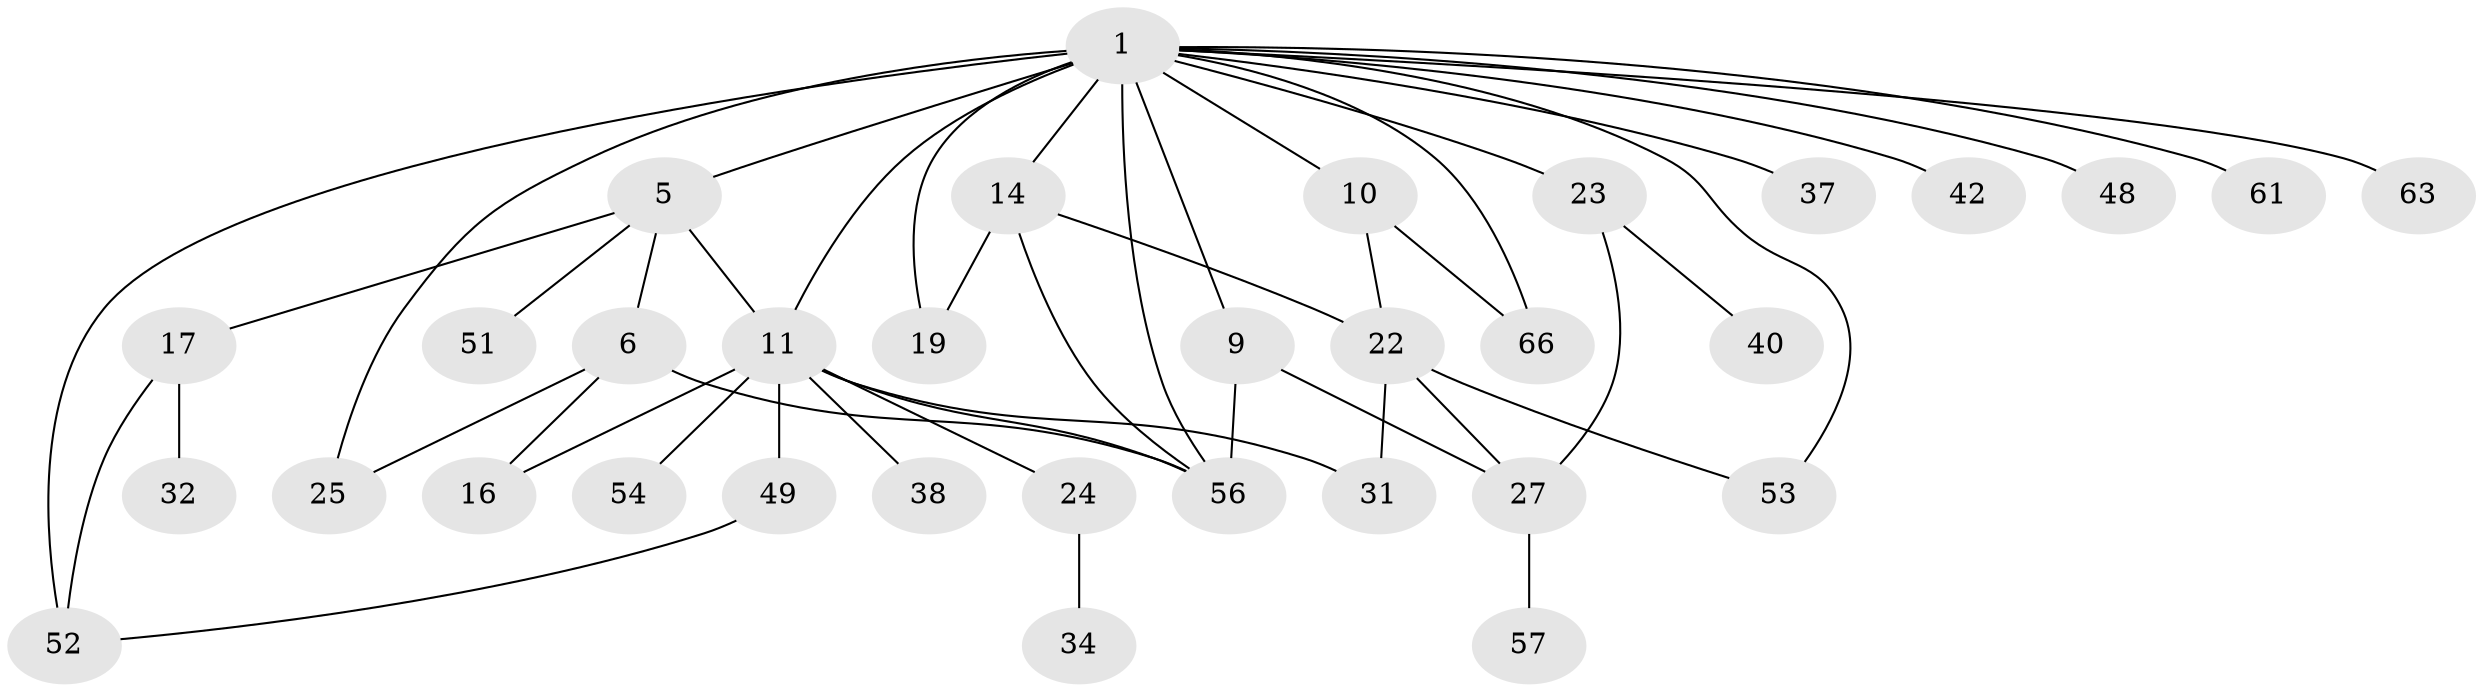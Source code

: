 // original degree distribution, {3: 0.19402985074626866, 4: 0.11940298507462686, 9: 0.014925373134328358, 5: 0.08955223880597014, 7: 0.014925373134328358, 2: 0.2835820895522388, 6: 0.029850746268656716, 1: 0.2537313432835821}
// Generated by graph-tools (version 1.1) at 2025/17/03/04/25 18:17:00]
// undirected, 33 vertices, 48 edges
graph export_dot {
graph [start="1"]
  node [color=gray90,style=filled];
  1 [super="+8+2+3"];
  5 [super="+13"];
  6;
  9 [super="+20"];
  10 [super="+35"];
  11 [super="+28+65+21"];
  14 [super="+64+62"];
  16 [super="+18"];
  17 [super="+45"];
  19 [super="+30"];
  22 [super="+50+26+41"];
  23;
  24;
  25;
  27 [super="+36"];
  31;
  32;
  34;
  37;
  38;
  40;
  42;
  48;
  49;
  51;
  52;
  53;
  54;
  56 [super="+58"];
  57;
  61;
  63;
  66 [super="+67"];
  1 -- 66;
  1 -- 52;
  1 -- 25;
  1 -- 42;
  1 -- 63;
  1 -- 5 [weight=2];
  1 -- 9;
  1 -- 10 [weight=2];
  1 -- 11 [weight=3];
  1 -- 48;
  1 -- 19;
  1 -- 56 [weight=2];
  1 -- 61;
  1 -- 37;
  1 -- 14 [weight=2];
  1 -- 53;
  1 -- 23;
  5 -- 6;
  5 -- 51;
  5 -- 17;
  5 -- 11;
  6 -- 16;
  6 -- 25;
  6 -- 56;
  9 -- 56;
  9 -- 27;
  10 -- 66;
  10 -- 22 [weight=2];
  11 -- 49;
  11 -- 54;
  11 -- 38;
  11 -- 56;
  11 -- 24;
  11 -- 31;
  11 -- 16;
  14 -- 22;
  14 -- 56;
  14 -- 19;
  17 -- 32;
  17 -- 52;
  22 -- 53;
  22 -- 27;
  22 -- 31;
  23 -- 27;
  23 -- 40;
  24 -- 34;
  27 -- 57;
  49 -- 52;
}
